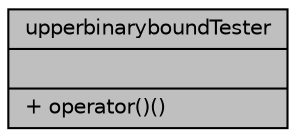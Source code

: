 digraph "upperbinaryboundTester"
{
 // INTERACTIVE_SVG=YES
  bgcolor="transparent";
  edge [fontname="Helvetica",fontsize="10",labelfontname="Helvetica",labelfontsize="10"];
  node [fontname="Helvetica",fontsize="10",shape=record];
  Node1 [label="{upperbinaryboundTester\n||+ operator()()\l}",height=0.2,width=0.4,color="black", fillcolor="grey75", style="filled" fontcolor="black"];
}
